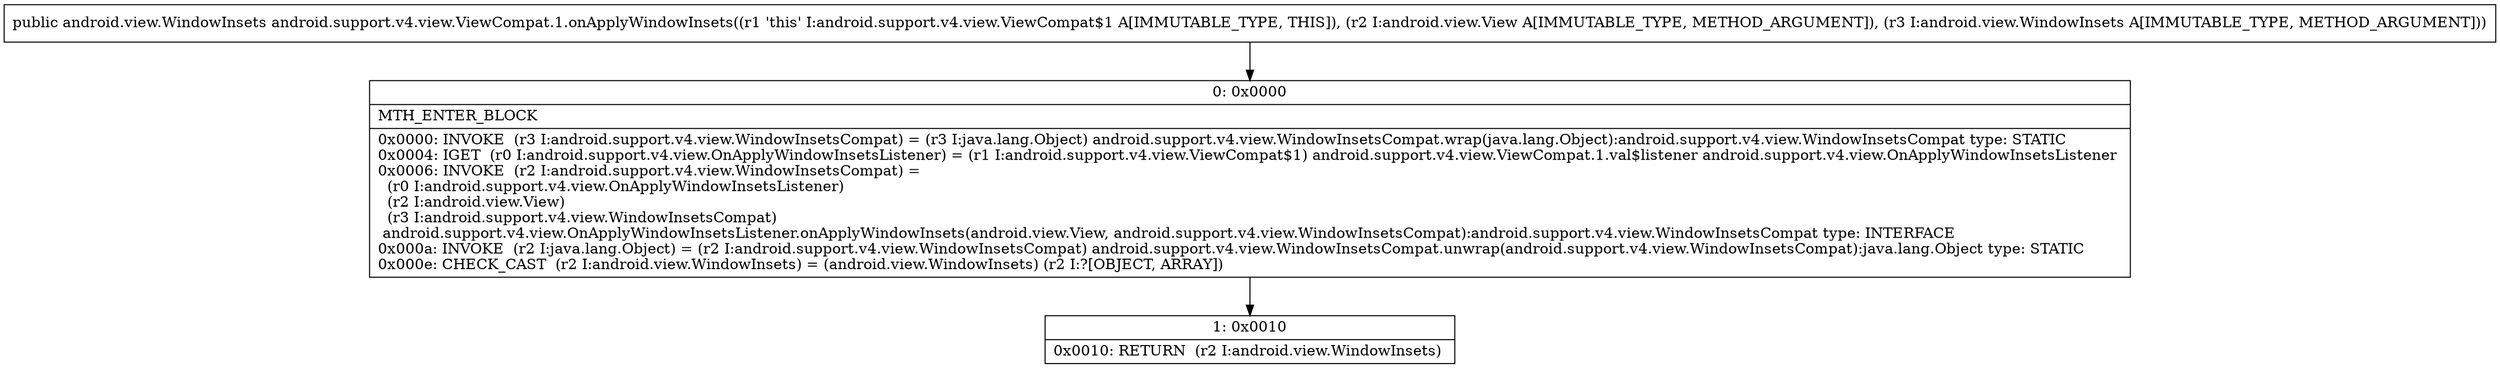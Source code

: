 digraph "CFG forandroid.support.v4.view.ViewCompat.1.onApplyWindowInsets(Landroid\/view\/View;Landroid\/view\/WindowInsets;)Landroid\/view\/WindowInsets;" {
Node_0 [shape=record,label="{0\:\ 0x0000|MTH_ENTER_BLOCK\l|0x0000: INVOKE  (r3 I:android.support.v4.view.WindowInsetsCompat) = (r3 I:java.lang.Object) android.support.v4.view.WindowInsetsCompat.wrap(java.lang.Object):android.support.v4.view.WindowInsetsCompat type: STATIC \l0x0004: IGET  (r0 I:android.support.v4.view.OnApplyWindowInsetsListener) = (r1 I:android.support.v4.view.ViewCompat$1) android.support.v4.view.ViewCompat.1.val$listener android.support.v4.view.OnApplyWindowInsetsListener \l0x0006: INVOKE  (r2 I:android.support.v4.view.WindowInsetsCompat) = \l  (r0 I:android.support.v4.view.OnApplyWindowInsetsListener)\l  (r2 I:android.view.View)\l  (r3 I:android.support.v4.view.WindowInsetsCompat)\l android.support.v4.view.OnApplyWindowInsetsListener.onApplyWindowInsets(android.view.View, android.support.v4.view.WindowInsetsCompat):android.support.v4.view.WindowInsetsCompat type: INTERFACE \l0x000a: INVOKE  (r2 I:java.lang.Object) = (r2 I:android.support.v4.view.WindowInsetsCompat) android.support.v4.view.WindowInsetsCompat.unwrap(android.support.v4.view.WindowInsetsCompat):java.lang.Object type: STATIC \l0x000e: CHECK_CAST  (r2 I:android.view.WindowInsets) = (android.view.WindowInsets) (r2 I:?[OBJECT, ARRAY]) \l}"];
Node_1 [shape=record,label="{1\:\ 0x0010|0x0010: RETURN  (r2 I:android.view.WindowInsets) \l}"];
MethodNode[shape=record,label="{public android.view.WindowInsets android.support.v4.view.ViewCompat.1.onApplyWindowInsets((r1 'this' I:android.support.v4.view.ViewCompat$1 A[IMMUTABLE_TYPE, THIS]), (r2 I:android.view.View A[IMMUTABLE_TYPE, METHOD_ARGUMENT]), (r3 I:android.view.WindowInsets A[IMMUTABLE_TYPE, METHOD_ARGUMENT])) }"];
MethodNode -> Node_0;
Node_0 -> Node_1;
}

